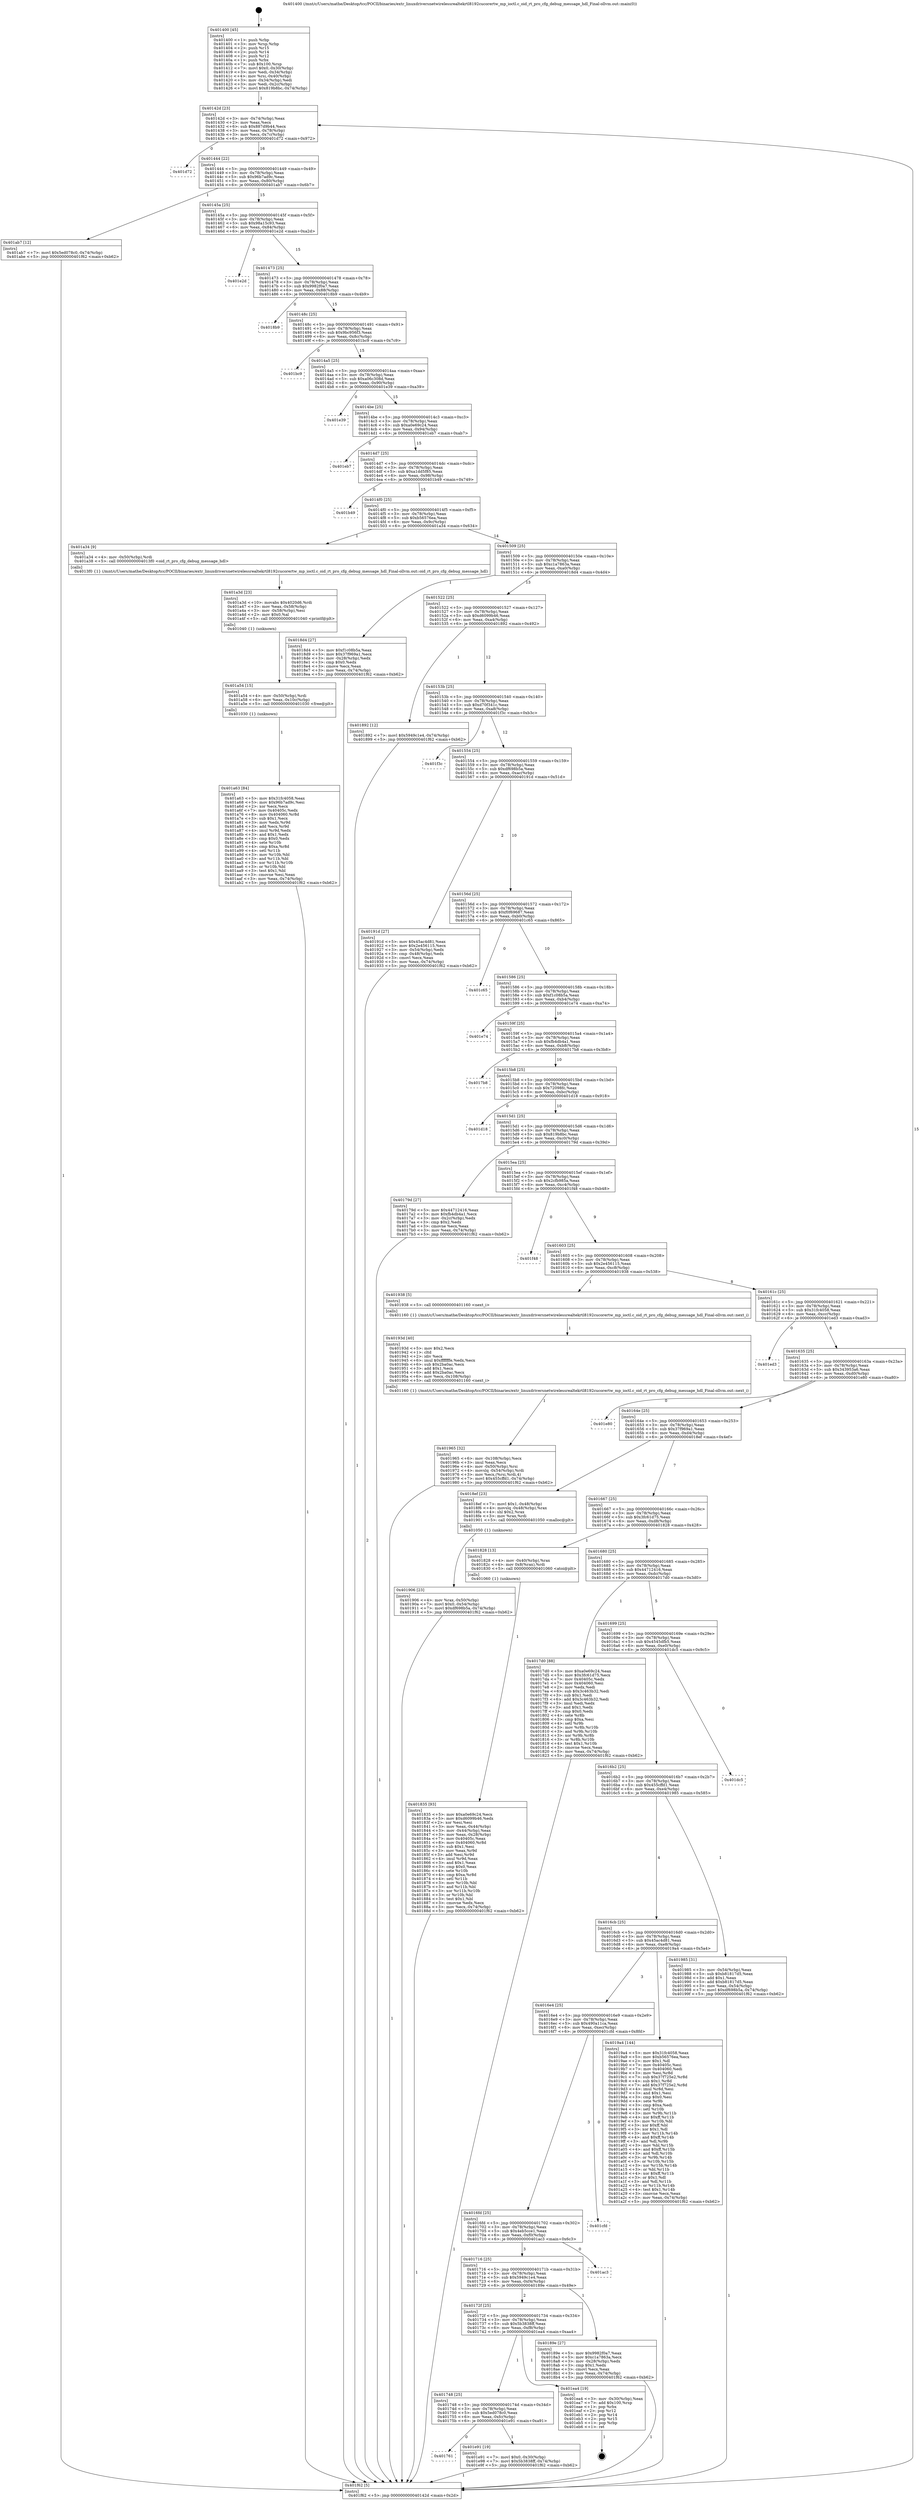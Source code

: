 digraph "0x401400" {
  label = "0x401400 (/mnt/c/Users/mathe/Desktop/tcc/POCII/binaries/extr_linuxdriversnetwirelessrealtekrtl8192cucorertw_mp_ioctl.c_oid_rt_pro_cfg_debug_message_hdl_Final-ollvm.out::main(0))"
  labelloc = "t"
  node[shape=record]

  Entry [label="",width=0.3,height=0.3,shape=circle,fillcolor=black,style=filled]
  "0x40142d" [label="{
     0x40142d [23]\l
     | [instrs]\l
     &nbsp;&nbsp;0x40142d \<+3\>: mov -0x74(%rbp),%eax\l
     &nbsp;&nbsp;0x401430 \<+2\>: mov %eax,%ecx\l
     &nbsp;&nbsp;0x401432 \<+6\>: sub $0x887d9b44,%ecx\l
     &nbsp;&nbsp;0x401438 \<+3\>: mov %eax,-0x78(%rbp)\l
     &nbsp;&nbsp;0x40143b \<+3\>: mov %ecx,-0x7c(%rbp)\l
     &nbsp;&nbsp;0x40143e \<+6\>: je 0000000000401d72 \<main+0x972\>\l
  }"]
  "0x401d72" [label="{
     0x401d72\l
  }", style=dashed]
  "0x401444" [label="{
     0x401444 [22]\l
     | [instrs]\l
     &nbsp;&nbsp;0x401444 \<+5\>: jmp 0000000000401449 \<main+0x49\>\l
     &nbsp;&nbsp;0x401449 \<+3\>: mov -0x78(%rbp),%eax\l
     &nbsp;&nbsp;0x40144c \<+5\>: sub $0x96b7ad9c,%eax\l
     &nbsp;&nbsp;0x401451 \<+3\>: mov %eax,-0x80(%rbp)\l
     &nbsp;&nbsp;0x401454 \<+6\>: je 0000000000401ab7 \<main+0x6b7\>\l
  }"]
  Exit [label="",width=0.3,height=0.3,shape=circle,fillcolor=black,style=filled,peripheries=2]
  "0x401ab7" [label="{
     0x401ab7 [12]\l
     | [instrs]\l
     &nbsp;&nbsp;0x401ab7 \<+7\>: movl $0x5ed078c0,-0x74(%rbp)\l
     &nbsp;&nbsp;0x401abe \<+5\>: jmp 0000000000401f62 \<main+0xb62\>\l
  }"]
  "0x40145a" [label="{
     0x40145a [25]\l
     | [instrs]\l
     &nbsp;&nbsp;0x40145a \<+5\>: jmp 000000000040145f \<main+0x5f\>\l
     &nbsp;&nbsp;0x40145f \<+3\>: mov -0x78(%rbp),%eax\l
     &nbsp;&nbsp;0x401462 \<+5\>: sub $0x98a15c93,%eax\l
     &nbsp;&nbsp;0x401467 \<+6\>: mov %eax,-0x84(%rbp)\l
     &nbsp;&nbsp;0x40146d \<+6\>: je 0000000000401e2d \<main+0xa2d\>\l
  }"]
  "0x401761" [label="{
     0x401761\l
  }", style=dashed]
  "0x401e2d" [label="{
     0x401e2d\l
  }", style=dashed]
  "0x401473" [label="{
     0x401473 [25]\l
     | [instrs]\l
     &nbsp;&nbsp;0x401473 \<+5\>: jmp 0000000000401478 \<main+0x78\>\l
     &nbsp;&nbsp;0x401478 \<+3\>: mov -0x78(%rbp),%eax\l
     &nbsp;&nbsp;0x40147b \<+5\>: sub $0x9982f0a7,%eax\l
     &nbsp;&nbsp;0x401480 \<+6\>: mov %eax,-0x88(%rbp)\l
     &nbsp;&nbsp;0x401486 \<+6\>: je 00000000004018b9 \<main+0x4b9\>\l
  }"]
  "0x401e91" [label="{
     0x401e91 [19]\l
     | [instrs]\l
     &nbsp;&nbsp;0x401e91 \<+7\>: movl $0x0,-0x30(%rbp)\l
     &nbsp;&nbsp;0x401e98 \<+7\>: movl $0x5b3838ff,-0x74(%rbp)\l
     &nbsp;&nbsp;0x401e9f \<+5\>: jmp 0000000000401f62 \<main+0xb62\>\l
  }"]
  "0x4018b9" [label="{
     0x4018b9\l
  }", style=dashed]
  "0x40148c" [label="{
     0x40148c [25]\l
     | [instrs]\l
     &nbsp;&nbsp;0x40148c \<+5\>: jmp 0000000000401491 \<main+0x91\>\l
     &nbsp;&nbsp;0x401491 \<+3\>: mov -0x78(%rbp),%eax\l
     &nbsp;&nbsp;0x401494 \<+5\>: sub $0x9bc956f3,%eax\l
     &nbsp;&nbsp;0x401499 \<+6\>: mov %eax,-0x8c(%rbp)\l
     &nbsp;&nbsp;0x40149f \<+6\>: je 0000000000401bc9 \<main+0x7c9\>\l
  }"]
  "0x401748" [label="{
     0x401748 [25]\l
     | [instrs]\l
     &nbsp;&nbsp;0x401748 \<+5\>: jmp 000000000040174d \<main+0x34d\>\l
     &nbsp;&nbsp;0x40174d \<+3\>: mov -0x78(%rbp),%eax\l
     &nbsp;&nbsp;0x401750 \<+5\>: sub $0x5ed078c0,%eax\l
     &nbsp;&nbsp;0x401755 \<+6\>: mov %eax,-0xfc(%rbp)\l
     &nbsp;&nbsp;0x40175b \<+6\>: je 0000000000401e91 \<main+0xa91\>\l
  }"]
  "0x401bc9" [label="{
     0x401bc9\l
  }", style=dashed]
  "0x4014a5" [label="{
     0x4014a5 [25]\l
     | [instrs]\l
     &nbsp;&nbsp;0x4014a5 \<+5\>: jmp 00000000004014aa \<main+0xaa\>\l
     &nbsp;&nbsp;0x4014aa \<+3\>: mov -0x78(%rbp),%eax\l
     &nbsp;&nbsp;0x4014ad \<+5\>: sub $0xa06c308d,%eax\l
     &nbsp;&nbsp;0x4014b2 \<+6\>: mov %eax,-0x90(%rbp)\l
     &nbsp;&nbsp;0x4014b8 \<+6\>: je 0000000000401e39 \<main+0xa39\>\l
  }"]
  "0x401ea4" [label="{
     0x401ea4 [19]\l
     | [instrs]\l
     &nbsp;&nbsp;0x401ea4 \<+3\>: mov -0x30(%rbp),%eax\l
     &nbsp;&nbsp;0x401ea7 \<+7\>: add $0x100,%rsp\l
     &nbsp;&nbsp;0x401eae \<+1\>: pop %rbx\l
     &nbsp;&nbsp;0x401eaf \<+2\>: pop %r12\l
     &nbsp;&nbsp;0x401eb1 \<+2\>: pop %r14\l
     &nbsp;&nbsp;0x401eb3 \<+2\>: pop %r15\l
     &nbsp;&nbsp;0x401eb5 \<+1\>: pop %rbp\l
     &nbsp;&nbsp;0x401eb6 \<+1\>: ret\l
  }"]
  "0x401e39" [label="{
     0x401e39\l
  }", style=dashed]
  "0x4014be" [label="{
     0x4014be [25]\l
     | [instrs]\l
     &nbsp;&nbsp;0x4014be \<+5\>: jmp 00000000004014c3 \<main+0xc3\>\l
     &nbsp;&nbsp;0x4014c3 \<+3\>: mov -0x78(%rbp),%eax\l
     &nbsp;&nbsp;0x4014c6 \<+5\>: sub $0xa0e69c24,%eax\l
     &nbsp;&nbsp;0x4014cb \<+6\>: mov %eax,-0x94(%rbp)\l
     &nbsp;&nbsp;0x4014d1 \<+6\>: je 0000000000401eb7 \<main+0xab7\>\l
  }"]
  "0x401a63" [label="{
     0x401a63 [84]\l
     | [instrs]\l
     &nbsp;&nbsp;0x401a63 \<+5\>: mov $0x31fc4058,%eax\l
     &nbsp;&nbsp;0x401a68 \<+5\>: mov $0x96b7ad9c,%esi\l
     &nbsp;&nbsp;0x401a6d \<+2\>: xor %ecx,%ecx\l
     &nbsp;&nbsp;0x401a6f \<+7\>: mov 0x40405c,%edx\l
     &nbsp;&nbsp;0x401a76 \<+8\>: mov 0x404060,%r8d\l
     &nbsp;&nbsp;0x401a7e \<+3\>: sub $0x1,%ecx\l
     &nbsp;&nbsp;0x401a81 \<+3\>: mov %edx,%r9d\l
     &nbsp;&nbsp;0x401a84 \<+3\>: add %ecx,%r9d\l
     &nbsp;&nbsp;0x401a87 \<+4\>: imul %r9d,%edx\l
     &nbsp;&nbsp;0x401a8b \<+3\>: and $0x1,%edx\l
     &nbsp;&nbsp;0x401a8e \<+3\>: cmp $0x0,%edx\l
     &nbsp;&nbsp;0x401a91 \<+4\>: sete %r10b\l
     &nbsp;&nbsp;0x401a95 \<+4\>: cmp $0xa,%r8d\l
     &nbsp;&nbsp;0x401a99 \<+4\>: setl %r11b\l
     &nbsp;&nbsp;0x401a9d \<+3\>: mov %r10b,%bl\l
     &nbsp;&nbsp;0x401aa0 \<+3\>: and %r11b,%bl\l
     &nbsp;&nbsp;0x401aa3 \<+3\>: xor %r11b,%r10b\l
     &nbsp;&nbsp;0x401aa6 \<+3\>: or %r10b,%bl\l
     &nbsp;&nbsp;0x401aa9 \<+3\>: test $0x1,%bl\l
     &nbsp;&nbsp;0x401aac \<+3\>: cmovne %esi,%eax\l
     &nbsp;&nbsp;0x401aaf \<+3\>: mov %eax,-0x74(%rbp)\l
     &nbsp;&nbsp;0x401ab2 \<+5\>: jmp 0000000000401f62 \<main+0xb62\>\l
  }"]
  "0x401eb7" [label="{
     0x401eb7\l
  }", style=dashed]
  "0x4014d7" [label="{
     0x4014d7 [25]\l
     | [instrs]\l
     &nbsp;&nbsp;0x4014d7 \<+5\>: jmp 00000000004014dc \<main+0xdc\>\l
     &nbsp;&nbsp;0x4014dc \<+3\>: mov -0x78(%rbp),%eax\l
     &nbsp;&nbsp;0x4014df \<+5\>: sub $0xa1dd5f85,%eax\l
     &nbsp;&nbsp;0x4014e4 \<+6\>: mov %eax,-0x98(%rbp)\l
     &nbsp;&nbsp;0x4014ea \<+6\>: je 0000000000401b49 \<main+0x749\>\l
  }"]
  "0x401a54" [label="{
     0x401a54 [15]\l
     | [instrs]\l
     &nbsp;&nbsp;0x401a54 \<+4\>: mov -0x50(%rbp),%rdi\l
     &nbsp;&nbsp;0x401a58 \<+6\>: mov %eax,-0x10c(%rbp)\l
     &nbsp;&nbsp;0x401a5e \<+5\>: call 0000000000401030 \<free@plt\>\l
     | [calls]\l
     &nbsp;&nbsp;0x401030 \{1\} (unknown)\l
  }"]
  "0x401b49" [label="{
     0x401b49\l
  }", style=dashed]
  "0x4014f0" [label="{
     0x4014f0 [25]\l
     | [instrs]\l
     &nbsp;&nbsp;0x4014f0 \<+5\>: jmp 00000000004014f5 \<main+0xf5\>\l
     &nbsp;&nbsp;0x4014f5 \<+3\>: mov -0x78(%rbp),%eax\l
     &nbsp;&nbsp;0x4014f8 \<+5\>: sub $0xb56576ea,%eax\l
     &nbsp;&nbsp;0x4014fd \<+6\>: mov %eax,-0x9c(%rbp)\l
     &nbsp;&nbsp;0x401503 \<+6\>: je 0000000000401a34 \<main+0x634\>\l
  }"]
  "0x401a3d" [label="{
     0x401a3d [23]\l
     | [instrs]\l
     &nbsp;&nbsp;0x401a3d \<+10\>: movabs $0x4020d6,%rdi\l
     &nbsp;&nbsp;0x401a47 \<+3\>: mov %eax,-0x58(%rbp)\l
     &nbsp;&nbsp;0x401a4a \<+3\>: mov -0x58(%rbp),%esi\l
     &nbsp;&nbsp;0x401a4d \<+2\>: mov $0x0,%al\l
     &nbsp;&nbsp;0x401a4f \<+5\>: call 0000000000401040 \<printf@plt\>\l
     | [calls]\l
     &nbsp;&nbsp;0x401040 \{1\} (unknown)\l
  }"]
  "0x401a34" [label="{
     0x401a34 [9]\l
     | [instrs]\l
     &nbsp;&nbsp;0x401a34 \<+4\>: mov -0x50(%rbp),%rdi\l
     &nbsp;&nbsp;0x401a38 \<+5\>: call 00000000004013f0 \<oid_rt_pro_cfg_debug_message_hdl\>\l
     | [calls]\l
     &nbsp;&nbsp;0x4013f0 \{1\} (/mnt/c/Users/mathe/Desktop/tcc/POCII/binaries/extr_linuxdriversnetwirelessrealtekrtl8192cucorertw_mp_ioctl.c_oid_rt_pro_cfg_debug_message_hdl_Final-ollvm.out::oid_rt_pro_cfg_debug_message_hdl)\l
  }"]
  "0x401509" [label="{
     0x401509 [25]\l
     | [instrs]\l
     &nbsp;&nbsp;0x401509 \<+5\>: jmp 000000000040150e \<main+0x10e\>\l
     &nbsp;&nbsp;0x40150e \<+3\>: mov -0x78(%rbp),%eax\l
     &nbsp;&nbsp;0x401511 \<+5\>: sub $0xc1a7863a,%eax\l
     &nbsp;&nbsp;0x401516 \<+6\>: mov %eax,-0xa0(%rbp)\l
     &nbsp;&nbsp;0x40151c \<+6\>: je 00000000004018d4 \<main+0x4d4\>\l
  }"]
  "0x401965" [label="{
     0x401965 [32]\l
     | [instrs]\l
     &nbsp;&nbsp;0x401965 \<+6\>: mov -0x108(%rbp),%ecx\l
     &nbsp;&nbsp;0x40196b \<+3\>: imul %eax,%ecx\l
     &nbsp;&nbsp;0x40196e \<+4\>: mov -0x50(%rbp),%rsi\l
     &nbsp;&nbsp;0x401972 \<+4\>: movslq -0x54(%rbp),%rdi\l
     &nbsp;&nbsp;0x401976 \<+3\>: mov %ecx,(%rsi,%rdi,4)\l
     &nbsp;&nbsp;0x401979 \<+7\>: movl $0x455cffd1,-0x74(%rbp)\l
     &nbsp;&nbsp;0x401980 \<+5\>: jmp 0000000000401f62 \<main+0xb62\>\l
  }"]
  "0x4018d4" [label="{
     0x4018d4 [27]\l
     | [instrs]\l
     &nbsp;&nbsp;0x4018d4 \<+5\>: mov $0xf1c08b5a,%eax\l
     &nbsp;&nbsp;0x4018d9 \<+5\>: mov $0x37f969a1,%ecx\l
     &nbsp;&nbsp;0x4018de \<+3\>: mov -0x28(%rbp),%edx\l
     &nbsp;&nbsp;0x4018e1 \<+3\>: cmp $0x0,%edx\l
     &nbsp;&nbsp;0x4018e4 \<+3\>: cmove %ecx,%eax\l
     &nbsp;&nbsp;0x4018e7 \<+3\>: mov %eax,-0x74(%rbp)\l
     &nbsp;&nbsp;0x4018ea \<+5\>: jmp 0000000000401f62 \<main+0xb62\>\l
  }"]
  "0x401522" [label="{
     0x401522 [25]\l
     | [instrs]\l
     &nbsp;&nbsp;0x401522 \<+5\>: jmp 0000000000401527 \<main+0x127\>\l
     &nbsp;&nbsp;0x401527 \<+3\>: mov -0x78(%rbp),%eax\l
     &nbsp;&nbsp;0x40152a \<+5\>: sub $0xd6099b46,%eax\l
     &nbsp;&nbsp;0x40152f \<+6\>: mov %eax,-0xa4(%rbp)\l
     &nbsp;&nbsp;0x401535 \<+6\>: je 0000000000401892 \<main+0x492\>\l
  }"]
  "0x40193d" [label="{
     0x40193d [40]\l
     | [instrs]\l
     &nbsp;&nbsp;0x40193d \<+5\>: mov $0x2,%ecx\l
     &nbsp;&nbsp;0x401942 \<+1\>: cltd\l
     &nbsp;&nbsp;0x401943 \<+2\>: idiv %ecx\l
     &nbsp;&nbsp;0x401945 \<+6\>: imul $0xfffffffe,%edx,%ecx\l
     &nbsp;&nbsp;0x40194b \<+6\>: sub $0x2ba0ac,%ecx\l
     &nbsp;&nbsp;0x401951 \<+3\>: add $0x1,%ecx\l
     &nbsp;&nbsp;0x401954 \<+6\>: add $0x2ba0ac,%ecx\l
     &nbsp;&nbsp;0x40195a \<+6\>: mov %ecx,-0x108(%rbp)\l
     &nbsp;&nbsp;0x401960 \<+5\>: call 0000000000401160 \<next_i\>\l
     | [calls]\l
     &nbsp;&nbsp;0x401160 \{1\} (/mnt/c/Users/mathe/Desktop/tcc/POCII/binaries/extr_linuxdriversnetwirelessrealtekrtl8192cucorertw_mp_ioctl.c_oid_rt_pro_cfg_debug_message_hdl_Final-ollvm.out::next_i)\l
  }"]
  "0x401892" [label="{
     0x401892 [12]\l
     | [instrs]\l
     &nbsp;&nbsp;0x401892 \<+7\>: movl $0x5949c1e4,-0x74(%rbp)\l
     &nbsp;&nbsp;0x401899 \<+5\>: jmp 0000000000401f62 \<main+0xb62\>\l
  }"]
  "0x40153b" [label="{
     0x40153b [25]\l
     | [instrs]\l
     &nbsp;&nbsp;0x40153b \<+5\>: jmp 0000000000401540 \<main+0x140\>\l
     &nbsp;&nbsp;0x401540 \<+3\>: mov -0x78(%rbp),%eax\l
     &nbsp;&nbsp;0x401543 \<+5\>: sub $0xd70f341c,%eax\l
     &nbsp;&nbsp;0x401548 \<+6\>: mov %eax,-0xa8(%rbp)\l
     &nbsp;&nbsp;0x40154e \<+6\>: je 0000000000401f3c \<main+0xb3c\>\l
  }"]
  "0x401906" [label="{
     0x401906 [23]\l
     | [instrs]\l
     &nbsp;&nbsp;0x401906 \<+4\>: mov %rax,-0x50(%rbp)\l
     &nbsp;&nbsp;0x40190a \<+7\>: movl $0x0,-0x54(%rbp)\l
     &nbsp;&nbsp;0x401911 \<+7\>: movl $0xdf698b5a,-0x74(%rbp)\l
     &nbsp;&nbsp;0x401918 \<+5\>: jmp 0000000000401f62 \<main+0xb62\>\l
  }"]
  "0x401f3c" [label="{
     0x401f3c\l
  }", style=dashed]
  "0x401554" [label="{
     0x401554 [25]\l
     | [instrs]\l
     &nbsp;&nbsp;0x401554 \<+5\>: jmp 0000000000401559 \<main+0x159\>\l
     &nbsp;&nbsp;0x401559 \<+3\>: mov -0x78(%rbp),%eax\l
     &nbsp;&nbsp;0x40155c \<+5\>: sub $0xdf698b5a,%eax\l
     &nbsp;&nbsp;0x401561 \<+6\>: mov %eax,-0xac(%rbp)\l
     &nbsp;&nbsp;0x401567 \<+6\>: je 000000000040191d \<main+0x51d\>\l
  }"]
  "0x40172f" [label="{
     0x40172f [25]\l
     | [instrs]\l
     &nbsp;&nbsp;0x40172f \<+5\>: jmp 0000000000401734 \<main+0x334\>\l
     &nbsp;&nbsp;0x401734 \<+3\>: mov -0x78(%rbp),%eax\l
     &nbsp;&nbsp;0x401737 \<+5\>: sub $0x5b3838ff,%eax\l
     &nbsp;&nbsp;0x40173c \<+6\>: mov %eax,-0xf8(%rbp)\l
     &nbsp;&nbsp;0x401742 \<+6\>: je 0000000000401ea4 \<main+0xaa4\>\l
  }"]
  "0x40191d" [label="{
     0x40191d [27]\l
     | [instrs]\l
     &nbsp;&nbsp;0x40191d \<+5\>: mov $0x45ac4d81,%eax\l
     &nbsp;&nbsp;0x401922 \<+5\>: mov $0x2e456115,%ecx\l
     &nbsp;&nbsp;0x401927 \<+3\>: mov -0x54(%rbp),%edx\l
     &nbsp;&nbsp;0x40192a \<+3\>: cmp -0x48(%rbp),%edx\l
     &nbsp;&nbsp;0x40192d \<+3\>: cmovl %ecx,%eax\l
     &nbsp;&nbsp;0x401930 \<+3\>: mov %eax,-0x74(%rbp)\l
     &nbsp;&nbsp;0x401933 \<+5\>: jmp 0000000000401f62 \<main+0xb62\>\l
  }"]
  "0x40156d" [label="{
     0x40156d [25]\l
     | [instrs]\l
     &nbsp;&nbsp;0x40156d \<+5\>: jmp 0000000000401572 \<main+0x172\>\l
     &nbsp;&nbsp;0x401572 \<+3\>: mov -0x78(%rbp),%eax\l
     &nbsp;&nbsp;0x401575 \<+5\>: sub $0xf0f69687,%eax\l
     &nbsp;&nbsp;0x40157a \<+6\>: mov %eax,-0xb0(%rbp)\l
     &nbsp;&nbsp;0x401580 \<+6\>: je 0000000000401c65 \<main+0x865\>\l
  }"]
  "0x40189e" [label="{
     0x40189e [27]\l
     | [instrs]\l
     &nbsp;&nbsp;0x40189e \<+5\>: mov $0x9982f0a7,%eax\l
     &nbsp;&nbsp;0x4018a3 \<+5\>: mov $0xc1a7863a,%ecx\l
     &nbsp;&nbsp;0x4018a8 \<+3\>: mov -0x28(%rbp),%edx\l
     &nbsp;&nbsp;0x4018ab \<+3\>: cmp $0x1,%edx\l
     &nbsp;&nbsp;0x4018ae \<+3\>: cmovl %ecx,%eax\l
     &nbsp;&nbsp;0x4018b1 \<+3\>: mov %eax,-0x74(%rbp)\l
     &nbsp;&nbsp;0x4018b4 \<+5\>: jmp 0000000000401f62 \<main+0xb62\>\l
  }"]
  "0x401c65" [label="{
     0x401c65\l
  }", style=dashed]
  "0x401586" [label="{
     0x401586 [25]\l
     | [instrs]\l
     &nbsp;&nbsp;0x401586 \<+5\>: jmp 000000000040158b \<main+0x18b\>\l
     &nbsp;&nbsp;0x40158b \<+3\>: mov -0x78(%rbp),%eax\l
     &nbsp;&nbsp;0x40158e \<+5\>: sub $0xf1c08b5a,%eax\l
     &nbsp;&nbsp;0x401593 \<+6\>: mov %eax,-0xb4(%rbp)\l
     &nbsp;&nbsp;0x401599 \<+6\>: je 0000000000401e74 \<main+0xa74\>\l
  }"]
  "0x401716" [label="{
     0x401716 [25]\l
     | [instrs]\l
     &nbsp;&nbsp;0x401716 \<+5\>: jmp 000000000040171b \<main+0x31b\>\l
     &nbsp;&nbsp;0x40171b \<+3\>: mov -0x78(%rbp),%eax\l
     &nbsp;&nbsp;0x40171e \<+5\>: sub $0x5949c1e4,%eax\l
     &nbsp;&nbsp;0x401723 \<+6\>: mov %eax,-0xf4(%rbp)\l
     &nbsp;&nbsp;0x401729 \<+6\>: je 000000000040189e \<main+0x49e\>\l
  }"]
  "0x401e74" [label="{
     0x401e74\l
  }", style=dashed]
  "0x40159f" [label="{
     0x40159f [25]\l
     | [instrs]\l
     &nbsp;&nbsp;0x40159f \<+5\>: jmp 00000000004015a4 \<main+0x1a4\>\l
     &nbsp;&nbsp;0x4015a4 \<+3\>: mov -0x78(%rbp),%eax\l
     &nbsp;&nbsp;0x4015a7 \<+5\>: sub $0xfb4db4a1,%eax\l
     &nbsp;&nbsp;0x4015ac \<+6\>: mov %eax,-0xb8(%rbp)\l
     &nbsp;&nbsp;0x4015b2 \<+6\>: je 00000000004017b8 \<main+0x3b8\>\l
  }"]
  "0x401ac3" [label="{
     0x401ac3\l
  }", style=dashed]
  "0x4017b8" [label="{
     0x4017b8\l
  }", style=dashed]
  "0x4015b8" [label="{
     0x4015b8 [25]\l
     | [instrs]\l
     &nbsp;&nbsp;0x4015b8 \<+5\>: jmp 00000000004015bd \<main+0x1bd\>\l
     &nbsp;&nbsp;0x4015bd \<+3\>: mov -0x78(%rbp),%eax\l
     &nbsp;&nbsp;0x4015c0 \<+5\>: sub $0x72098fc,%eax\l
     &nbsp;&nbsp;0x4015c5 \<+6\>: mov %eax,-0xbc(%rbp)\l
     &nbsp;&nbsp;0x4015cb \<+6\>: je 0000000000401d18 \<main+0x918\>\l
  }"]
  "0x4016fd" [label="{
     0x4016fd [25]\l
     | [instrs]\l
     &nbsp;&nbsp;0x4016fd \<+5\>: jmp 0000000000401702 \<main+0x302\>\l
     &nbsp;&nbsp;0x401702 \<+3\>: mov -0x78(%rbp),%eax\l
     &nbsp;&nbsp;0x401705 \<+5\>: sub $0x4eb5cce1,%eax\l
     &nbsp;&nbsp;0x40170a \<+6\>: mov %eax,-0xf0(%rbp)\l
     &nbsp;&nbsp;0x401710 \<+6\>: je 0000000000401ac3 \<main+0x6c3\>\l
  }"]
  "0x401d18" [label="{
     0x401d18\l
  }", style=dashed]
  "0x4015d1" [label="{
     0x4015d1 [25]\l
     | [instrs]\l
     &nbsp;&nbsp;0x4015d1 \<+5\>: jmp 00000000004015d6 \<main+0x1d6\>\l
     &nbsp;&nbsp;0x4015d6 \<+3\>: mov -0x78(%rbp),%eax\l
     &nbsp;&nbsp;0x4015d9 \<+5\>: sub $0x819b8bc,%eax\l
     &nbsp;&nbsp;0x4015de \<+6\>: mov %eax,-0xc0(%rbp)\l
     &nbsp;&nbsp;0x4015e4 \<+6\>: je 000000000040179d \<main+0x39d\>\l
  }"]
  "0x401cfd" [label="{
     0x401cfd\l
  }", style=dashed]
  "0x40179d" [label="{
     0x40179d [27]\l
     | [instrs]\l
     &nbsp;&nbsp;0x40179d \<+5\>: mov $0x44712416,%eax\l
     &nbsp;&nbsp;0x4017a2 \<+5\>: mov $0xfb4db4a1,%ecx\l
     &nbsp;&nbsp;0x4017a7 \<+3\>: mov -0x2c(%rbp),%edx\l
     &nbsp;&nbsp;0x4017aa \<+3\>: cmp $0x2,%edx\l
     &nbsp;&nbsp;0x4017ad \<+3\>: cmovne %ecx,%eax\l
     &nbsp;&nbsp;0x4017b0 \<+3\>: mov %eax,-0x74(%rbp)\l
     &nbsp;&nbsp;0x4017b3 \<+5\>: jmp 0000000000401f62 \<main+0xb62\>\l
  }"]
  "0x4015ea" [label="{
     0x4015ea [25]\l
     | [instrs]\l
     &nbsp;&nbsp;0x4015ea \<+5\>: jmp 00000000004015ef \<main+0x1ef\>\l
     &nbsp;&nbsp;0x4015ef \<+3\>: mov -0x78(%rbp),%eax\l
     &nbsp;&nbsp;0x4015f2 \<+5\>: sub $0x2cfb985a,%eax\l
     &nbsp;&nbsp;0x4015f7 \<+6\>: mov %eax,-0xc4(%rbp)\l
     &nbsp;&nbsp;0x4015fd \<+6\>: je 0000000000401f48 \<main+0xb48\>\l
  }"]
  "0x401f62" [label="{
     0x401f62 [5]\l
     | [instrs]\l
     &nbsp;&nbsp;0x401f62 \<+5\>: jmp 000000000040142d \<main+0x2d\>\l
  }"]
  "0x401400" [label="{
     0x401400 [45]\l
     | [instrs]\l
     &nbsp;&nbsp;0x401400 \<+1\>: push %rbp\l
     &nbsp;&nbsp;0x401401 \<+3\>: mov %rsp,%rbp\l
     &nbsp;&nbsp;0x401404 \<+2\>: push %r15\l
     &nbsp;&nbsp;0x401406 \<+2\>: push %r14\l
     &nbsp;&nbsp;0x401408 \<+2\>: push %r12\l
     &nbsp;&nbsp;0x40140a \<+1\>: push %rbx\l
     &nbsp;&nbsp;0x40140b \<+7\>: sub $0x100,%rsp\l
     &nbsp;&nbsp;0x401412 \<+7\>: movl $0x0,-0x30(%rbp)\l
     &nbsp;&nbsp;0x401419 \<+3\>: mov %edi,-0x34(%rbp)\l
     &nbsp;&nbsp;0x40141c \<+4\>: mov %rsi,-0x40(%rbp)\l
     &nbsp;&nbsp;0x401420 \<+3\>: mov -0x34(%rbp),%edi\l
     &nbsp;&nbsp;0x401423 \<+3\>: mov %edi,-0x2c(%rbp)\l
     &nbsp;&nbsp;0x401426 \<+7\>: movl $0x819b8bc,-0x74(%rbp)\l
  }"]
  "0x4016e4" [label="{
     0x4016e4 [25]\l
     | [instrs]\l
     &nbsp;&nbsp;0x4016e4 \<+5\>: jmp 00000000004016e9 \<main+0x2e9\>\l
     &nbsp;&nbsp;0x4016e9 \<+3\>: mov -0x78(%rbp),%eax\l
     &nbsp;&nbsp;0x4016ec \<+5\>: sub $0x490a11ca,%eax\l
     &nbsp;&nbsp;0x4016f1 \<+6\>: mov %eax,-0xec(%rbp)\l
     &nbsp;&nbsp;0x4016f7 \<+6\>: je 0000000000401cfd \<main+0x8fd\>\l
  }"]
  "0x401f48" [label="{
     0x401f48\l
  }", style=dashed]
  "0x401603" [label="{
     0x401603 [25]\l
     | [instrs]\l
     &nbsp;&nbsp;0x401603 \<+5\>: jmp 0000000000401608 \<main+0x208\>\l
     &nbsp;&nbsp;0x401608 \<+3\>: mov -0x78(%rbp),%eax\l
     &nbsp;&nbsp;0x40160b \<+5\>: sub $0x2e456115,%eax\l
     &nbsp;&nbsp;0x401610 \<+6\>: mov %eax,-0xc8(%rbp)\l
     &nbsp;&nbsp;0x401616 \<+6\>: je 0000000000401938 \<main+0x538\>\l
  }"]
  "0x4019a4" [label="{
     0x4019a4 [144]\l
     | [instrs]\l
     &nbsp;&nbsp;0x4019a4 \<+5\>: mov $0x31fc4058,%eax\l
     &nbsp;&nbsp;0x4019a9 \<+5\>: mov $0xb56576ea,%ecx\l
     &nbsp;&nbsp;0x4019ae \<+2\>: mov $0x1,%dl\l
     &nbsp;&nbsp;0x4019b0 \<+7\>: mov 0x40405c,%esi\l
     &nbsp;&nbsp;0x4019b7 \<+7\>: mov 0x404060,%edi\l
     &nbsp;&nbsp;0x4019be \<+3\>: mov %esi,%r8d\l
     &nbsp;&nbsp;0x4019c1 \<+7\>: sub $0x37f725e2,%r8d\l
     &nbsp;&nbsp;0x4019c8 \<+4\>: sub $0x1,%r8d\l
     &nbsp;&nbsp;0x4019cc \<+7\>: add $0x37f725e2,%r8d\l
     &nbsp;&nbsp;0x4019d3 \<+4\>: imul %r8d,%esi\l
     &nbsp;&nbsp;0x4019d7 \<+3\>: and $0x1,%esi\l
     &nbsp;&nbsp;0x4019da \<+3\>: cmp $0x0,%esi\l
     &nbsp;&nbsp;0x4019dd \<+4\>: sete %r9b\l
     &nbsp;&nbsp;0x4019e1 \<+3\>: cmp $0xa,%edi\l
     &nbsp;&nbsp;0x4019e4 \<+4\>: setl %r10b\l
     &nbsp;&nbsp;0x4019e8 \<+3\>: mov %r9b,%r11b\l
     &nbsp;&nbsp;0x4019eb \<+4\>: xor $0xff,%r11b\l
     &nbsp;&nbsp;0x4019ef \<+3\>: mov %r10b,%bl\l
     &nbsp;&nbsp;0x4019f2 \<+3\>: xor $0xff,%bl\l
     &nbsp;&nbsp;0x4019f5 \<+3\>: xor $0x1,%dl\l
     &nbsp;&nbsp;0x4019f8 \<+3\>: mov %r11b,%r14b\l
     &nbsp;&nbsp;0x4019fb \<+4\>: and $0xff,%r14b\l
     &nbsp;&nbsp;0x4019ff \<+3\>: and %dl,%r9b\l
     &nbsp;&nbsp;0x401a02 \<+3\>: mov %bl,%r15b\l
     &nbsp;&nbsp;0x401a05 \<+4\>: and $0xff,%r15b\l
     &nbsp;&nbsp;0x401a09 \<+3\>: and %dl,%r10b\l
     &nbsp;&nbsp;0x401a0c \<+3\>: or %r9b,%r14b\l
     &nbsp;&nbsp;0x401a0f \<+3\>: or %r10b,%r15b\l
     &nbsp;&nbsp;0x401a12 \<+3\>: xor %r15b,%r14b\l
     &nbsp;&nbsp;0x401a15 \<+3\>: or %bl,%r11b\l
     &nbsp;&nbsp;0x401a18 \<+4\>: xor $0xff,%r11b\l
     &nbsp;&nbsp;0x401a1c \<+3\>: or $0x1,%dl\l
     &nbsp;&nbsp;0x401a1f \<+3\>: and %dl,%r11b\l
     &nbsp;&nbsp;0x401a22 \<+3\>: or %r11b,%r14b\l
     &nbsp;&nbsp;0x401a25 \<+4\>: test $0x1,%r14b\l
     &nbsp;&nbsp;0x401a29 \<+3\>: cmovne %ecx,%eax\l
     &nbsp;&nbsp;0x401a2c \<+3\>: mov %eax,-0x74(%rbp)\l
     &nbsp;&nbsp;0x401a2f \<+5\>: jmp 0000000000401f62 \<main+0xb62\>\l
  }"]
  "0x401938" [label="{
     0x401938 [5]\l
     | [instrs]\l
     &nbsp;&nbsp;0x401938 \<+5\>: call 0000000000401160 \<next_i\>\l
     | [calls]\l
     &nbsp;&nbsp;0x401160 \{1\} (/mnt/c/Users/mathe/Desktop/tcc/POCII/binaries/extr_linuxdriversnetwirelessrealtekrtl8192cucorertw_mp_ioctl.c_oid_rt_pro_cfg_debug_message_hdl_Final-ollvm.out::next_i)\l
  }"]
  "0x40161c" [label="{
     0x40161c [25]\l
     | [instrs]\l
     &nbsp;&nbsp;0x40161c \<+5\>: jmp 0000000000401621 \<main+0x221\>\l
     &nbsp;&nbsp;0x401621 \<+3\>: mov -0x78(%rbp),%eax\l
     &nbsp;&nbsp;0x401624 \<+5\>: sub $0x31fc4058,%eax\l
     &nbsp;&nbsp;0x401629 \<+6\>: mov %eax,-0xcc(%rbp)\l
     &nbsp;&nbsp;0x40162f \<+6\>: je 0000000000401ed3 \<main+0xad3\>\l
  }"]
  "0x4016cb" [label="{
     0x4016cb [25]\l
     | [instrs]\l
     &nbsp;&nbsp;0x4016cb \<+5\>: jmp 00000000004016d0 \<main+0x2d0\>\l
     &nbsp;&nbsp;0x4016d0 \<+3\>: mov -0x78(%rbp),%eax\l
     &nbsp;&nbsp;0x4016d3 \<+5\>: sub $0x45ac4d81,%eax\l
     &nbsp;&nbsp;0x4016d8 \<+6\>: mov %eax,-0xe8(%rbp)\l
     &nbsp;&nbsp;0x4016de \<+6\>: je 00000000004019a4 \<main+0x5a4\>\l
  }"]
  "0x401ed3" [label="{
     0x401ed3\l
  }", style=dashed]
  "0x401635" [label="{
     0x401635 [25]\l
     | [instrs]\l
     &nbsp;&nbsp;0x401635 \<+5\>: jmp 000000000040163a \<main+0x23a\>\l
     &nbsp;&nbsp;0x40163a \<+3\>: mov -0x78(%rbp),%eax\l
     &nbsp;&nbsp;0x40163d \<+5\>: sub $0x343953a6,%eax\l
     &nbsp;&nbsp;0x401642 \<+6\>: mov %eax,-0xd0(%rbp)\l
     &nbsp;&nbsp;0x401648 \<+6\>: je 0000000000401e80 \<main+0xa80\>\l
  }"]
  "0x401985" [label="{
     0x401985 [31]\l
     | [instrs]\l
     &nbsp;&nbsp;0x401985 \<+3\>: mov -0x54(%rbp),%eax\l
     &nbsp;&nbsp;0x401988 \<+5\>: sub $0xb81817d5,%eax\l
     &nbsp;&nbsp;0x40198d \<+3\>: add $0x1,%eax\l
     &nbsp;&nbsp;0x401990 \<+5\>: add $0xb81817d5,%eax\l
     &nbsp;&nbsp;0x401995 \<+3\>: mov %eax,-0x54(%rbp)\l
     &nbsp;&nbsp;0x401998 \<+7\>: movl $0xdf698b5a,-0x74(%rbp)\l
     &nbsp;&nbsp;0x40199f \<+5\>: jmp 0000000000401f62 \<main+0xb62\>\l
  }"]
  "0x401e80" [label="{
     0x401e80\l
  }", style=dashed]
  "0x40164e" [label="{
     0x40164e [25]\l
     | [instrs]\l
     &nbsp;&nbsp;0x40164e \<+5\>: jmp 0000000000401653 \<main+0x253\>\l
     &nbsp;&nbsp;0x401653 \<+3\>: mov -0x78(%rbp),%eax\l
     &nbsp;&nbsp;0x401656 \<+5\>: sub $0x37f969a1,%eax\l
     &nbsp;&nbsp;0x40165b \<+6\>: mov %eax,-0xd4(%rbp)\l
     &nbsp;&nbsp;0x401661 \<+6\>: je 00000000004018ef \<main+0x4ef\>\l
  }"]
  "0x4016b2" [label="{
     0x4016b2 [25]\l
     | [instrs]\l
     &nbsp;&nbsp;0x4016b2 \<+5\>: jmp 00000000004016b7 \<main+0x2b7\>\l
     &nbsp;&nbsp;0x4016b7 \<+3\>: mov -0x78(%rbp),%eax\l
     &nbsp;&nbsp;0x4016ba \<+5\>: sub $0x455cffd1,%eax\l
     &nbsp;&nbsp;0x4016bf \<+6\>: mov %eax,-0xe4(%rbp)\l
     &nbsp;&nbsp;0x4016c5 \<+6\>: je 0000000000401985 \<main+0x585\>\l
  }"]
  "0x4018ef" [label="{
     0x4018ef [23]\l
     | [instrs]\l
     &nbsp;&nbsp;0x4018ef \<+7\>: movl $0x1,-0x48(%rbp)\l
     &nbsp;&nbsp;0x4018f6 \<+4\>: movslq -0x48(%rbp),%rax\l
     &nbsp;&nbsp;0x4018fa \<+4\>: shl $0x2,%rax\l
     &nbsp;&nbsp;0x4018fe \<+3\>: mov %rax,%rdi\l
     &nbsp;&nbsp;0x401901 \<+5\>: call 0000000000401050 \<malloc@plt\>\l
     | [calls]\l
     &nbsp;&nbsp;0x401050 \{1\} (unknown)\l
  }"]
  "0x401667" [label="{
     0x401667 [25]\l
     | [instrs]\l
     &nbsp;&nbsp;0x401667 \<+5\>: jmp 000000000040166c \<main+0x26c\>\l
     &nbsp;&nbsp;0x40166c \<+3\>: mov -0x78(%rbp),%eax\l
     &nbsp;&nbsp;0x40166f \<+5\>: sub $0x3fc61d75,%eax\l
     &nbsp;&nbsp;0x401674 \<+6\>: mov %eax,-0xd8(%rbp)\l
     &nbsp;&nbsp;0x40167a \<+6\>: je 0000000000401828 \<main+0x428\>\l
  }"]
  "0x401dc5" [label="{
     0x401dc5\l
  }", style=dashed]
  "0x401828" [label="{
     0x401828 [13]\l
     | [instrs]\l
     &nbsp;&nbsp;0x401828 \<+4\>: mov -0x40(%rbp),%rax\l
     &nbsp;&nbsp;0x40182c \<+4\>: mov 0x8(%rax),%rdi\l
     &nbsp;&nbsp;0x401830 \<+5\>: call 0000000000401060 \<atoi@plt\>\l
     | [calls]\l
     &nbsp;&nbsp;0x401060 \{1\} (unknown)\l
  }"]
  "0x401680" [label="{
     0x401680 [25]\l
     | [instrs]\l
     &nbsp;&nbsp;0x401680 \<+5\>: jmp 0000000000401685 \<main+0x285\>\l
     &nbsp;&nbsp;0x401685 \<+3\>: mov -0x78(%rbp),%eax\l
     &nbsp;&nbsp;0x401688 \<+5\>: sub $0x44712416,%eax\l
     &nbsp;&nbsp;0x40168d \<+6\>: mov %eax,-0xdc(%rbp)\l
     &nbsp;&nbsp;0x401693 \<+6\>: je 00000000004017d0 \<main+0x3d0\>\l
  }"]
  "0x401835" [label="{
     0x401835 [93]\l
     | [instrs]\l
     &nbsp;&nbsp;0x401835 \<+5\>: mov $0xa0e69c24,%ecx\l
     &nbsp;&nbsp;0x40183a \<+5\>: mov $0xd6099b46,%edx\l
     &nbsp;&nbsp;0x40183f \<+2\>: xor %esi,%esi\l
     &nbsp;&nbsp;0x401841 \<+3\>: mov %eax,-0x44(%rbp)\l
     &nbsp;&nbsp;0x401844 \<+3\>: mov -0x44(%rbp),%eax\l
     &nbsp;&nbsp;0x401847 \<+3\>: mov %eax,-0x28(%rbp)\l
     &nbsp;&nbsp;0x40184a \<+7\>: mov 0x40405c,%eax\l
     &nbsp;&nbsp;0x401851 \<+8\>: mov 0x404060,%r8d\l
     &nbsp;&nbsp;0x401859 \<+3\>: sub $0x1,%esi\l
     &nbsp;&nbsp;0x40185c \<+3\>: mov %eax,%r9d\l
     &nbsp;&nbsp;0x40185f \<+3\>: add %esi,%r9d\l
     &nbsp;&nbsp;0x401862 \<+4\>: imul %r9d,%eax\l
     &nbsp;&nbsp;0x401866 \<+3\>: and $0x1,%eax\l
     &nbsp;&nbsp;0x401869 \<+3\>: cmp $0x0,%eax\l
     &nbsp;&nbsp;0x40186c \<+4\>: sete %r10b\l
     &nbsp;&nbsp;0x401870 \<+4\>: cmp $0xa,%r8d\l
     &nbsp;&nbsp;0x401874 \<+4\>: setl %r11b\l
     &nbsp;&nbsp;0x401878 \<+3\>: mov %r10b,%bl\l
     &nbsp;&nbsp;0x40187b \<+3\>: and %r11b,%bl\l
     &nbsp;&nbsp;0x40187e \<+3\>: xor %r11b,%r10b\l
     &nbsp;&nbsp;0x401881 \<+3\>: or %r10b,%bl\l
     &nbsp;&nbsp;0x401884 \<+3\>: test $0x1,%bl\l
     &nbsp;&nbsp;0x401887 \<+3\>: cmovne %edx,%ecx\l
     &nbsp;&nbsp;0x40188a \<+3\>: mov %ecx,-0x74(%rbp)\l
     &nbsp;&nbsp;0x40188d \<+5\>: jmp 0000000000401f62 \<main+0xb62\>\l
  }"]
  "0x4017d0" [label="{
     0x4017d0 [88]\l
     | [instrs]\l
     &nbsp;&nbsp;0x4017d0 \<+5\>: mov $0xa0e69c24,%eax\l
     &nbsp;&nbsp;0x4017d5 \<+5\>: mov $0x3fc61d75,%ecx\l
     &nbsp;&nbsp;0x4017da \<+7\>: mov 0x40405c,%edx\l
     &nbsp;&nbsp;0x4017e1 \<+7\>: mov 0x404060,%esi\l
     &nbsp;&nbsp;0x4017e8 \<+2\>: mov %edx,%edi\l
     &nbsp;&nbsp;0x4017ea \<+6\>: sub $0x3c463b32,%edi\l
     &nbsp;&nbsp;0x4017f0 \<+3\>: sub $0x1,%edi\l
     &nbsp;&nbsp;0x4017f3 \<+6\>: add $0x3c463b32,%edi\l
     &nbsp;&nbsp;0x4017f9 \<+3\>: imul %edi,%edx\l
     &nbsp;&nbsp;0x4017fc \<+3\>: and $0x1,%edx\l
     &nbsp;&nbsp;0x4017ff \<+3\>: cmp $0x0,%edx\l
     &nbsp;&nbsp;0x401802 \<+4\>: sete %r8b\l
     &nbsp;&nbsp;0x401806 \<+3\>: cmp $0xa,%esi\l
     &nbsp;&nbsp;0x401809 \<+4\>: setl %r9b\l
     &nbsp;&nbsp;0x40180d \<+3\>: mov %r8b,%r10b\l
     &nbsp;&nbsp;0x401810 \<+3\>: and %r9b,%r10b\l
     &nbsp;&nbsp;0x401813 \<+3\>: xor %r9b,%r8b\l
     &nbsp;&nbsp;0x401816 \<+3\>: or %r8b,%r10b\l
     &nbsp;&nbsp;0x401819 \<+4\>: test $0x1,%r10b\l
     &nbsp;&nbsp;0x40181d \<+3\>: cmovne %ecx,%eax\l
     &nbsp;&nbsp;0x401820 \<+3\>: mov %eax,-0x74(%rbp)\l
     &nbsp;&nbsp;0x401823 \<+5\>: jmp 0000000000401f62 \<main+0xb62\>\l
  }"]
  "0x401699" [label="{
     0x401699 [25]\l
     | [instrs]\l
     &nbsp;&nbsp;0x401699 \<+5\>: jmp 000000000040169e \<main+0x29e\>\l
     &nbsp;&nbsp;0x40169e \<+3\>: mov -0x78(%rbp),%eax\l
     &nbsp;&nbsp;0x4016a1 \<+5\>: sub $0x4545dfb5,%eax\l
     &nbsp;&nbsp;0x4016a6 \<+6\>: mov %eax,-0xe0(%rbp)\l
     &nbsp;&nbsp;0x4016ac \<+6\>: je 0000000000401dc5 \<main+0x9c5\>\l
  }"]
  Entry -> "0x401400" [label=" 1"]
  "0x40142d" -> "0x401d72" [label=" 0"]
  "0x40142d" -> "0x401444" [label=" 16"]
  "0x401ea4" -> Exit [label=" 1"]
  "0x401444" -> "0x401ab7" [label=" 1"]
  "0x401444" -> "0x40145a" [label=" 15"]
  "0x401e91" -> "0x401f62" [label=" 1"]
  "0x40145a" -> "0x401e2d" [label=" 0"]
  "0x40145a" -> "0x401473" [label=" 15"]
  "0x401748" -> "0x401761" [label=" 0"]
  "0x401473" -> "0x4018b9" [label=" 0"]
  "0x401473" -> "0x40148c" [label=" 15"]
  "0x401748" -> "0x401e91" [label=" 1"]
  "0x40148c" -> "0x401bc9" [label=" 0"]
  "0x40148c" -> "0x4014a5" [label=" 15"]
  "0x40172f" -> "0x401748" [label=" 1"]
  "0x4014a5" -> "0x401e39" [label=" 0"]
  "0x4014a5" -> "0x4014be" [label=" 15"]
  "0x40172f" -> "0x401ea4" [label=" 1"]
  "0x4014be" -> "0x401eb7" [label=" 0"]
  "0x4014be" -> "0x4014d7" [label=" 15"]
  "0x401ab7" -> "0x401f62" [label=" 1"]
  "0x4014d7" -> "0x401b49" [label=" 0"]
  "0x4014d7" -> "0x4014f0" [label=" 15"]
  "0x401a63" -> "0x401f62" [label=" 1"]
  "0x4014f0" -> "0x401a34" [label=" 1"]
  "0x4014f0" -> "0x401509" [label=" 14"]
  "0x401a54" -> "0x401a63" [label=" 1"]
  "0x401509" -> "0x4018d4" [label=" 1"]
  "0x401509" -> "0x401522" [label=" 13"]
  "0x401a3d" -> "0x401a54" [label=" 1"]
  "0x401522" -> "0x401892" [label=" 1"]
  "0x401522" -> "0x40153b" [label=" 12"]
  "0x401a34" -> "0x401a3d" [label=" 1"]
  "0x40153b" -> "0x401f3c" [label=" 0"]
  "0x40153b" -> "0x401554" [label=" 12"]
  "0x4019a4" -> "0x401f62" [label=" 1"]
  "0x401554" -> "0x40191d" [label=" 2"]
  "0x401554" -> "0x40156d" [label=" 10"]
  "0x401985" -> "0x401f62" [label=" 1"]
  "0x40156d" -> "0x401c65" [label=" 0"]
  "0x40156d" -> "0x401586" [label=" 10"]
  "0x401965" -> "0x401f62" [label=" 1"]
  "0x401586" -> "0x401e74" [label=" 0"]
  "0x401586" -> "0x40159f" [label=" 10"]
  "0x401938" -> "0x40193d" [label=" 1"]
  "0x40159f" -> "0x4017b8" [label=" 0"]
  "0x40159f" -> "0x4015b8" [label=" 10"]
  "0x40191d" -> "0x401f62" [label=" 2"]
  "0x4015b8" -> "0x401d18" [label=" 0"]
  "0x4015b8" -> "0x4015d1" [label=" 10"]
  "0x4018ef" -> "0x401906" [label=" 1"]
  "0x4015d1" -> "0x40179d" [label=" 1"]
  "0x4015d1" -> "0x4015ea" [label=" 9"]
  "0x40179d" -> "0x401f62" [label=" 1"]
  "0x401400" -> "0x40142d" [label=" 1"]
  "0x401f62" -> "0x40142d" [label=" 15"]
  "0x4018d4" -> "0x401f62" [label=" 1"]
  "0x4015ea" -> "0x401f48" [label=" 0"]
  "0x4015ea" -> "0x401603" [label=" 9"]
  "0x401716" -> "0x40172f" [label=" 2"]
  "0x401603" -> "0x401938" [label=" 1"]
  "0x401603" -> "0x40161c" [label=" 8"]
  "0x401716" -> "0x40189e" [label=" 1"]
  "0x40161c" -> "0x401ed3" [label=" 0"]
  "0x40161c" -> "0x401635" [label=" 8"]
  "0x4016fd" -> "0x401716" [label=" 3"]
  "0x401635" -> "0x401e80" [label=" 0"]
  "0x401635" -> "0x40164e" [label=" 8"]
  "0x4016fd" -> "0x401ac3" [label=" 0"]
  "0x40164e" -> "0x4018ef" [label=" 1"]
  "0x40164e" -> "0x401667" [label=" 7"]
  "0x4016e4" -> "0x4016fd" [label=" 3"]
  "0x401667" -> "0x401828" [label=" 1"]
  "0x401667" -> "0x401680" [label=" 6"]
  "0x4016e4" -> "0x401cfd" [label=" 0"]
  "0x401680" -> "0x4017d0" [label=" 1"]
  "0x401680" -> "0x401699" [label=" 5"]
  "0x4017d0" -> "0x401f62" [label=" 1"]
  "0x401828" -> "0x401835" [label=" 1"]
  "0x401835" -> "0x401f62" [label=" 1"]
  "0x401892" -> "0x401f62" [label=" 1"]
  "0x40189e" -> "0x401f62" [label=" 1"]
  "0x401699" -> "0x401dc5" [label=" 0"]
  "0x401699" -> "0x4016b2" [label=" 5"]
  "0x401906" -> "0x401f62" [label=" 1"]
  "0x4016b2" -> "0x401985" [label=" 1"]
  "0x4016b2" -> "0x4016cb" [label=" 4"]
  "0x40193d" -> "0x401965" [label=" 1"]
  "0x4016cb" -> "0x4019a4" [label=" 1"]
  "0x4016cb" -> "0x4016e4" [label=" 3"]
}
